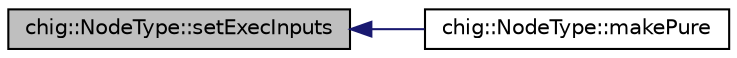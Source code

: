 digraph "chig::NodeType::setExecInputs"
{
 // INTERACTIVE_SVG=YES
  edge [fontname="Helvetica",fontsize="10",labelfontname="Helvetica",labelfontsize="10"];
  node [fontname="Helvetica",fontsize="10",shape=record];
  rankdir="LR";
  Node158 [label="chig::NodeType::setExecInputs",height=0.2,width=0.4,color="black", fillcolor="grey75", style="filled", fontcolor="black"];
  Node158 -> Node159 [dir="back",color="midnightblue",fontsize="10",style="solid",fontname="Helvetica"];
  Node159 [label="chig::NodeType::makePure",height=0.2,width=0.4,color="black", fillcolor="white", style="filled",URL="$structchig_1_1NodeType.html#a6a5ac2f06d651e5dd6c010f1626d2baf"];
}
